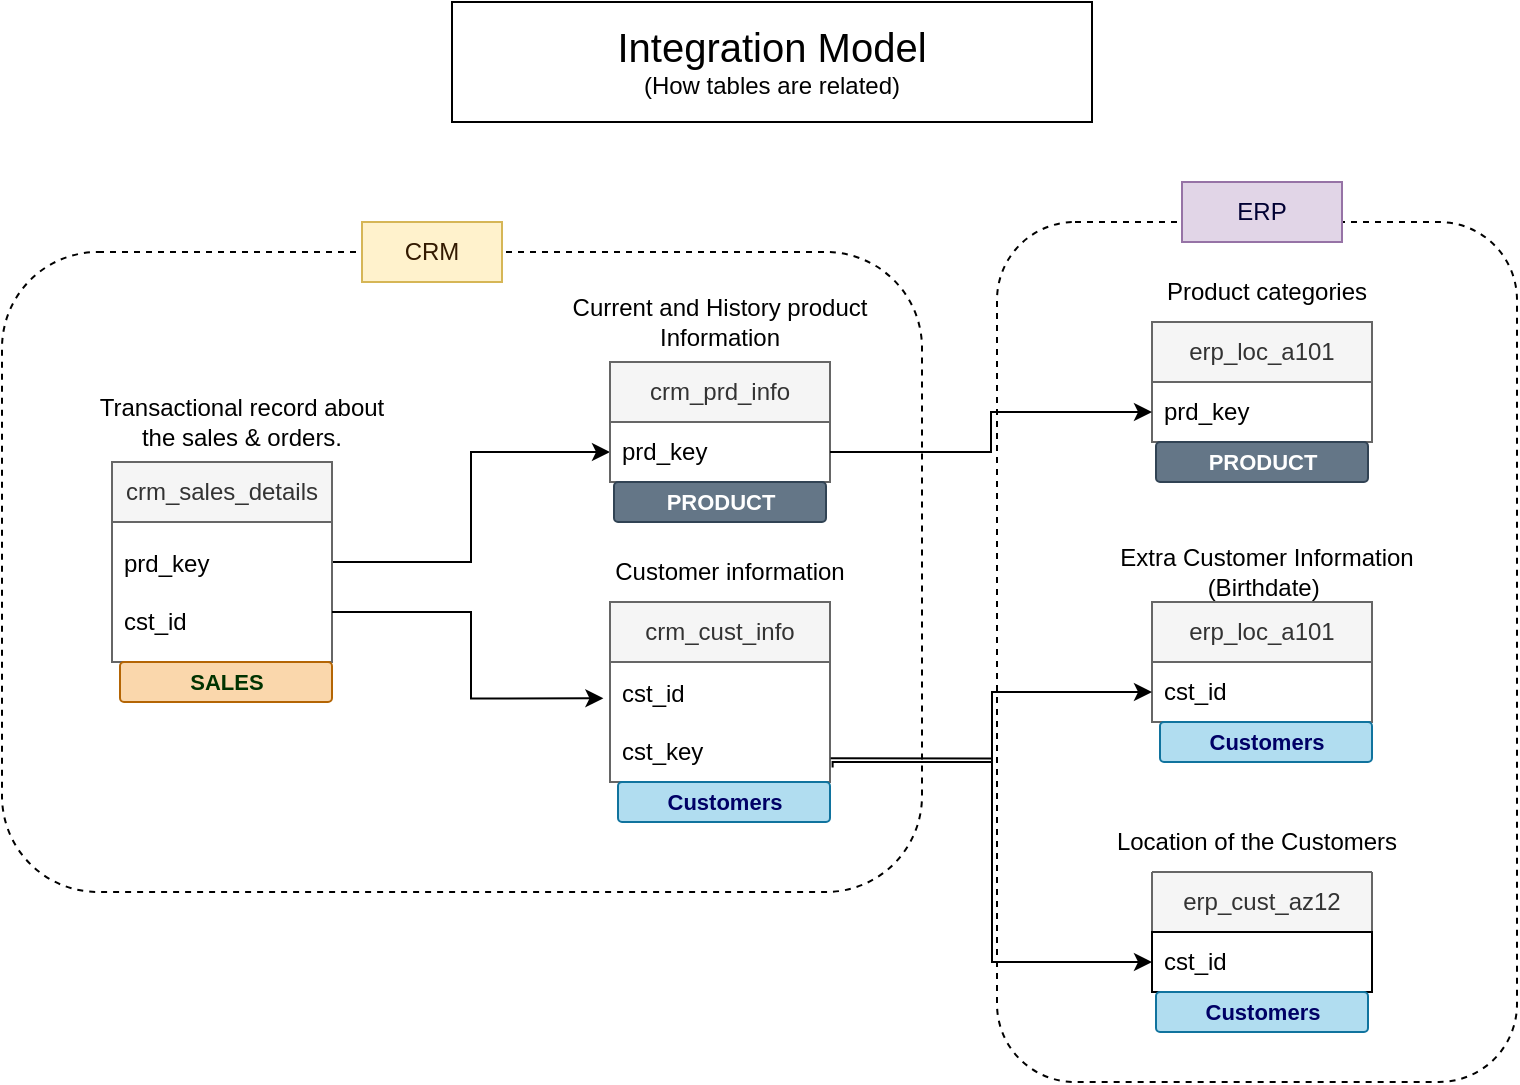 <mxfile version="28.0.4">
  <diagram name="Page-1" id="OUiIlMfPnjmKytO15TMp">
    <mxGraphModel dx="976" dy="638" grid="1" gridSize="10" guides="1" tooltips="1" connect="1" arrows="1" fold="1" page="1" pageScale="1" pageWidth="827" pageHeight="1169" math="0" shadow="0">
      <root>
        <mxCell id="0" />
        <mxCell id="1" parent="0" />
        <mxCell id="gQ8oL-5bkWfbz1OZ3U7p-1" value="&lt;font style=&quot;&quot;&gt;&lt;span style=&quot;font-size: 20px;&quot;&gt;Integration Model &lt;/span&gt;&lt;br&gt;&lt;font&gt;(How tables are related)&lt;/font&gt;&lt;/font&gt;" style="rounded=0;whiteSpace=wrap;html=1;" parent="1" vertex="1">
          <mxGeometry x="275" y="90" width="320" height="60" as="geometry" />
        </mxCell>
        <mxCell id="gQ8oL-5bkWfbz1OZ3U7p-11" style="edgeStyle=orthogonalEdgeStyle;rounded=0;orthogonalLoop=1;jettySize=auto;html=1;exitX=1;exitY=0.5;exitDx=0;exitDy=0;entryX=0;entryY=0.5;entryDx=0;entryDy=0;" parent="1" source="gQ8oL-5bkWfbz1OZ3U7p-2" target="gQ8oL-5bkWfbz1OZ3U7p-7" edge="1">
          <mxGeometry relative="1" as="geometry" />
        </mxCell>
        <mxCell id="gQ8oL-5bkWfbz1OZ3U7p-2" value="crm_sales_details" style="swimlane;fontStyle=0;childLayout=stackLayout;horizontal=1;startSize=30;horizontalStack=0;resizeParent=1;resizeParentMax=0;resizeLast=0;collapsible=1;marginBottom=0;whiteSpace=wrap;html=1;fillColor=#f5f5f5;strokeColor=#666666;fontColor=#333333;verticalAlign=middle;labelBorderColor=none;" parent="1" vertex="1">
          <mxGeometry x="105" y="320" width="110" height="100" as="geometry">
            <mxRectangle x="150" y="190" width="140" height="30" as="alternateBounds" />
          </mxGeometry>
        </mxCell>
        <mxCell id="gQ8oL-5bkWfbz1OZ3U7p-3" value="&lt;span style=&quot;background-color: transparent; color: light-dark(rgb(0, 0, 0), rgb(255, 255, 255));&quot;&gt;prd_key&lt;/span&gt;&lt;div&gt;&lt;span style=&quot;background-color: transparent; color: light-dark(rgb(0, 0, 0), rgb(255, 255, 255));&quot;&gt;&lt;br&gt;cst_id&lt;/span&gt;&lt;/div&gt;" style="text;strokeColor=none;fillColor=none;align=left;verticalAlign=middle;spacingLeft=4;spacingRight=4;overflow=hidden;points=[[0,0.5],[1,0.5]];portConstraint=eastwest;rotatable=0;whiteSpace=wrap;html=1;" parent="gQ8oL-5bkWfbz1OZ3U7p-2" vertex="1">
          <mxGeometry y="30" width="110" height="70" as="geometry" />
        </mxCell>
        <mxCell id="gQ8oL-5bkWfbz1OZ3U7p-6" value="crm_prd_info" style="swimlane;fontStyle=0;childLayout=stackLayout;horizontal=1;startSize=30;horizontalStack=0;resizeParent=1;resizeParentMax=0;resizeLast=0;collapsible=1;marginBottom=0;whiteSpace=wrap;html=1;fillColor=#f5f5f5;strokeColor=#666666;fontColor=#333333;verticalAlign=middle;labelBorderColor=none;" parent="1" vertex="1">
          <mxGeometry x="354" y="270" width="110" height="60" as="geometry">
            <mxRectangle x="150" y="190" width="140" height="30" as="alternateBounds" />
          </mxGeometry>
        </mxCell>
        <mxCell id="gQ8oL-5bkWfbz1OZ3U7p-7" value="&lt;div&gt;&lt;span style=&quot;background-color: transparent; color: light-dark(rgb(0, 0, 0), rgb(255, 255, 255));&quot;&gt;prd_key&lt;/span&gt;&lt;/div&gt;" style="text;strokeColor=none;fillColor=none;align=left;verticalAlign=middle;spacingLeft=4;spacingRight=4;overflow=hidden;points=[[0,0.5],[1,0.5]];portConstraint=eastwest;rotatable=0;whiteSpace=wrap;html=1;" parent="gQ8oL-5bkWfbz1OZ3U7p-6" vertex="1">
          <mxGeometry y="30" width="110" height="30" as="geometry" />
        </mxCell>
        <mxCell id="gQ8oL-5bkWfbz1OZ3U7p-8" value="crm_cust_info" style="swimlane;fontStyle=0;childLayout=stackLayout;horizontal=1;startSize=30;horizontalStack=0;resizeParent=1;resizeParentMax=0;resizeLast=0;collapsible=1;marginBottom=0;whiteSpace=wrap;html=1;fillColor=#f5f5f5;strokeColor=#666666;fontColor=#333333;verticalAlign=middle;labelBorderColor=none;" parent="1" vertex="1">
          <mxGeometry x="354" y="390" width="110" height="90" as="geometry">
            <mxRectangle x="150" y="190" width="140" height="30" as="alternateBounds" />
          </mxGeometry>
        </mxCell>
        <mxCell id="gQ8oL-5bkWfbz1OZ3U7p-9" value="&lt;div&gt;&lt;span style=&quot;background-color: transparent; color: light-dark(rgb(0, 0, 0), rgb(255, 255, 255));&quot;&gt;cst_id&lt;/span&gt;&lt;/div&gt;&lt;div&gt;&lt;span style=&quot;background-color: transparent; color: light-dark(rgb(0, 0, 0), rgb(255, 255, 255));&quot;&gt;&lt;br&gt;&lt;/span&gt;&lt;/div&gt;&lt;div&gt;&lt;span style=&quot;background-color: transparent; color: light-dark(rgb(0, 0, 0), rgb(255, 255, 255));&quot;&gt;cst_key&lt;/span&gt;&lt;/div&gt;" style="text;strokeColor=none;fillColor=none;align=left;verticalAlign=middle;spacingLeft=4;spacingRight=4;overflow=hidden;points=[[0,0.5],[1,0.5]];portConstraint=eastwest;rotatable=0;whiteSpace=wrap;html=1;" parent="gQ8oL-5bkWfbz1OZ3U7p-8" vertex="1">
          <mxGeometry y="30" width="110" height="60" as="geometry" />
        </mxCell>
        <mxCell id="gQ8oL-5bkWfbz1OZ3U7p-12" style="edgeStyle=orthogonalEdgeStyle;rounded=0;orthogonalLoop=1;jettySize=auto;html=1;exitX=1;exitY=0.75;exitDx=0;exitDy=0;entryX=-0.03;entryY=0.303;entryDx=0;entryDy=0;entryPerimeter=0;" parent="1" source="gQ8oL-5bkWfbz1OZ3U7p-2" target="gQ8oL-5bkWfbz1OZ3U7p-9" edge="1">
          <mxGeometry relative="1" as="geometry" />
        </mxCell>
        <mxCell id="gQ8oL-5bkWfbz1OZ3U7p-15" value="erp_cust_az12" style="swimlane;fontStyle=0;childLayout=stackLayout;horizontal=1;startSize=90;horizontalStack=0;resizeParent=1;resizeParentMax=0;resizeLast=0;collapsible=1;marginBottom=0;whiteSpace=wrap;html=1;fillColor=#f5f5f5;strokeColor=#666666;fontColor=#333333;verticalAlign=middle;labelBorderColor=none;direction=west;rotation=0;" parent="1" vertex="1">
          <mxGeometry x="625" y="525" width="110" height="30" as="geometry">
            <mxRectangle x="150" y="190" width="140" height="30" as="alternateBounds" />
          </mxGeometry>
        </mxCell>
        <mxCell id="gQ8oL-5bkWfbz1OZ3U7p-17" value="erp_loc_a101" style="swimlane;fontStyle=0;childLayout=stackLayout;horizontal=1;startSize=30;horizontalStack=0;resizeParent=1;resizeParentMax=0;resizeLast=0;collapsible=1;marginBottom=0;whiteSpace=wrap;html=1;fillColor=#f5f5f5;strokeColor=#666666;fontColor=#333333;verticalAlign=middle;labelBorderColor=none;" parent="1" vertex="1">
          <mxGeometry x="625" y="390" width="110" height="60" as="geometry">
            <mxRectangle x="150" y="190" width="140" height="30" as="alternateBounds" />
          </mxGeometry>
        </mxCell>
        <mxCell id="gQ8oL-5bkWfbz1OZ3U7p-18" value="&lt;div&gt;&lt;span style=&quot;background-color: transparent; color: light-dark(rgb(0, 0, 0), rgb(255, 255, 255));&quot;&gt;cst_id&lt;/span&gt;&lt;/div&gt;" style="text;strokeColor=none;fillColor=none;align=left;verticalAlign=middle;spacingLeft=4;spacingRight=4;overflow=hidden;points=[[0,0.5],[1,0.5]];portConstraint=eastwest;rotatable=0;whiteSpace=wrap;html=1;" parent="gQ8oL-5bkWfbz1OZ3U7p-17" vertex="1">
          <mxGeometry y="30" width="110" height="30" as="geometry" />
        </mxCell>
        <mxCell id="gQ8oL-5bkWfbz1OZ3U7p-19" style="edgeStyle=orthogonalEdgeStyle;rounded=0;orthogonalLoop=1;jettySize=auto;html=1;exitX=1.003;exitY=0.803;exitDx=0;exitDy=0;entryX=0;entryY=0.5;entryDx=0;entryDy=0;exitPerimeter=0;" parent="1" source="gQ8oL-5bkWfbz1OZ3U7p-9" target="gQ8oL-5bkWfbz1OZ3U7p-16" edge="1">
          <mxGeometry relative="1" as="geometry">
            <mxPoint x="505" y="540" as="targetPoint" />
            <mxPoint x="354" y="588" as="sourcePoint" />
            <Array as="points">
              <mxPoint x="545" y="468" />
              <mxPoint x="545" y="570" />
            </Array>
          </mxGeometry>
        </mxCell>
        <mxCell id="gQ8oL-5bkWfbz1OZ3U7p-20" style="edgeStyle=orthogonalEdgeStyle;rounded=0;orthogonalLoop=1;jettySize=auto;html=1;exitX=1.012;exitY=0.879;exitDx=0;exitDy=0;entryX=0;entryY=0.5;entryDx=0;entryDy=0;exitPerimeter=0;" parent="1" source="gQ8oL-5bkWfbz1OZ3U7p-9" target="gQ8oL-5bkWfbz1OZ3U7p-18" edge="1">
          <mxGeometry relative="1" as="geometry">
            <mxPoint x="596" y="627" as="targetPoint" />
            <mxPoint x="435" y="570" as="sourcePoint" />
            <Array as="points">
              <mxPoint x="465" y="470" />
              <mxPoint x="545" y="470" />
              <mxPoint x="545" y="435" />
            </Array>
          </mxGeometry>
        </mxCell>
        <mxCell id="gQ8oL-5bkWfbz1OZ3U7p-16" value="&lt;div&gt;&lt;span style=&quot;background-color: transparent; color: light-dark(rgb(0, 0, 0), rgb(255, 255, 255));&quot;&gt;cst_id&lt;/span&gt;&lt;/div&gt;" style="text;strokeColor=default;fillColor=none;align=left;verticalAlign=middle;spacingLeft=4;spacingRight=4;overflow=hidden;points=[[0,0.5],[1,0.5]];portConstraint=eastwest;rotatable=0;whiteSpace=wrap;html=1;rotation=0;" parent="1" vertex="1">
          <mxGeometry x="625" y="555" width="110" height="30" as="geometry" />
        </mxCell>
        <mxCell id="gQ8oL-5bkWfbz1OZ3U7p-21" value="erp_loc_a101" style="swimlane;fontStyle=0;childLayout=stackLayout;horizontal=1;startSize=30;horizontalStack=0;resizeParent=1;resizeParentMax=0;resizeLast=0;collapsible=1;marginBottom=0;whiteSpace=wrap;html=1;fillColor=#f5f5f5;strokeColor=#666666;fontColor=#333333;verticalAlign=middle;labelBorderColor=none;" parent="1" vertex="1">
          <mxGeometry x="625" y="250" width="110" height="60" as="geometry">
            <mxRectangle x="150" y="190" width="140" height="30" as="alternateBounds" />
          </mxGeometry>
        </mxCell>
        <mxCell id="gQ8oL-5bkWfbz1OZ3U7p-22" value="prd_key" style="text;strokeColor=none;fillColor=none;align=left;verticalAlign=middle;spacingLeft=4;spacingRight=4;overflow=hidden;points=[[0,0.5],[1,0.5]];portConstraint=eastwest;rotatable=0;whiteSpace=wrap;html=1;" parent="gQ8oL-5bkWfbz1OZ3U7p-21" vertex="1">
          <mxGeometry y="30" width="110" height="30" as="geometry" />
        </mxCell>
        <mxCell id="gQ8oL-5bkWfbz1OZ3U7p-13" style="edgeStyle=orthogonalEdgeStyle;rounded=0;orthogonalLoop=1;jettySize=auto;html=1;exitX=1;exitY=0.5;exitDx=0;exitDy=0;entryX=0;entryY=0.5;entryDx=0;entryDy=0;" parent="1" source="gQ8oL-5bkWfbz1OZ3U7p-7" target="gQ8oL-5bkWfbz1OZ3U7p-22" edge="1">
          <mxGeometry relative="1" as="geometry">
            <mxPoint x="605" y="270" as="targetPoint" />
          </mxGeometry>
        </mxCell>
        <mxCell id="gQ8oL-5bkWfbz1OZ3U7p-23" value="Transactional record about the sales &amp;amp; orders." style="text;html=1;align=center;verticalAlign=middle;whiteSpace=wrap;rounded=0;" parent="1" vertex="1">
          <mxGeometry x="90" y="270" width="160" height="60" as="geometry" />
        </mxCell>
        <mxCell id="gQ8oL-5bkWfbz1OZ3U7p-24" value="Current and History product Information" style="text;html=1;align=center;verticalAlign=middle;whiteSpace=wrap;rounded=0;" parent="1" vertex="1">
          <mxGeometry x="329" y="220" width="160" height="60" as="geometry" />
        </mxCell>
        <mxCell id="gQ8oL-5bkWfbz1OZ3U7p-25" value="Customer information" style="text;html=1;align=center;verticalAlign=middle;whiteSpace=wrap;rounded=0;" parent="1" vertex="1">
          <mxGeometry x="339" y="360" width="150" height="30" as="geometry" />
        </mxCell>
        <mxCell id="gQ8oL-5bkWfbz1OZ3U7p-26" value="Location of the Customers" style="text;html=1;align=center;verticalAlign=middle;whiteSpace=wrap;rounded=0;" parent="1" vertex="1">
          <mxGeometry x="595" y="495" width="165" height="30" as="geometry" />
        </mxCell>
        <mxCell id="gQ8oL-5bkWfbz1OZ3U7p-27" value="Extra Customer Information (Birthdate)&amp;nbsp;" style="text;html=1;align=center;verticalAlign=middle;whiteSpace=wrap;rounded=0;" parent="1" vertex="1">
          <mxGeometry x="600" y="360" width="165" height="30" as="geometry" />
        </mxCell>
        <mxCell id="gQ8oL-5bkWfbz1OZ3U7p-28" value="Product categories" style="text;html=1;align=center;verticalAlign=middle;whiteSpace=wrap;rounded=0;" parent="1" vertex="1">
          <mxGeometry x="600" y="220" width="165" height="30" as="geometry" />
        </mxCell>
        <mxCell id="gQ8oL-5bkWfbz1OZ3U7p-29" value="" style="rounded=1;whiteSpace=wrap;html=1;fillColor=none;dashed=1;" parent="1" vertex="1">
          <mxGeometry x="50" y="215" width="460" height="320" as="geometry" />
        </mxCell>
        <mxCell id="gQ8oL-5bkWfbz1OZ3U7p-31" value="CRM" style="rounded=0;whiteSpace=wrap;html=1;fillColor=#fff2cc;strokeColor=#d6b656;fontColor=#331A00;" parent="1" vertex="1">
          <mxGeometry x="230" y="200" width="70" height="30" as="geometry" />
        </mxCell>
        <mxCell id="gQ8oL-5bkWfbz1OZ3U7p-32" value="" style="rounded=1;whiteSpace=wrap;html=1;fillColor=none;dashed=1;" parent="1" vertex="1">
          <mxGeometry x="547.5" y="200" width="260" height="430" as="geometry" />
        </mxCell>
        <mxCell id="gQ8oL-5bkWfbz1OZ3U7p-33" value="ERP" style="rounded=0;whiteSpace=wrap;html=1;fillColor=#e1d5e7;strokeColor=#9673a6;fontColor=#000033;" parent="1" vertex="1">
          <mxGeometry x="640" y="180" width="80" height="30" as="geometry" />
        </mxCell>
        <mxCell id="SoixASBAozyaRcQfEtoJ-1" value="PRODUCT" style="dashed=0;html=1;fillColor=#647687;strokeColor=#314354;align=center;rounded=1;arcSize=10;fontColor=#ffffff;fontStyle=1;fontSize=11;shadow=0" vertex="1" parent="1">
          <mxGeometry x="356" y="330" width="106" height="20" as="geometry" />
        </mxCell>
        <mxCell id="SoixASBAozyaRcQfEtoJ-2" value="PRODUCT" style="dashed=0;html=1;fillColor=#647687;strokeColor=#314354;align=center;rounded=1;arcSize=10;fontColor=#ffffff;fontStyle=1;fontSize=11;shadow=0" vertex="1" parent="1">
          <mxGeometry x="627" y="310" width="106" height="20" as="geometry" />
        </mxCell>
        <mxCell id="SoixASBAozyaRcQfEtoJ-4" value="Customers" style="dashed=0;html=1;fillColor=#b1ddf0;strokeColor=#10739e;align=center;rounded=1;arcSize=10;fontStyle=1;fontSize=11;shadow=0;fontColor=#000066;" vertex="1" parent="1">
          <mxGeometry x="358" y="480" width="106" height="20" as="geometry" />
        </mxCell>
        <mxCell id="SoixASBAozyaRcQfEtoJ-5" value="Customers" style="dashed=0;html=1;fillColor=#b1ddf0;strokeColor=#10739e;align=center;rounded=1;arcSize=10;fontStyle=1;fontSize=11;shadow=0;fontColor=#000066;" vertex="1" parent="1">
          <mxGeometry x="629" y="450" width="106" height="20" as="geometry" />
        </mxCell>
        <mxCell id="SoixASBAozyaRcQfEtoJ-6" value="Customers" style="dashed=0;html=1;fillColor=#b1ddf0;strokeColor=#10739e;align=center;rounded=1;arcSize=10;fontStyle=1;fontSize=11;shadow=0;fontColor=#000066;" vertex="1" parent="1">
          <mxGeometry x="627" y="585" width="106" height="20" as="geometry" />
        </mxCell>
        <mxCell id="SoixASBAozyaRcQfEtoJ-8" value="SALES" style="dashed=0;html=1;fillColor=#fad7ac;strokeColor=#b46504;align=center;rounded=1;arcSize=10;fontStyle=1;fontSize=11;shadow=0;fontColor=#003300;" vertex="1" parent="1">
          <mxGeometry x="109" y="420" width="106" height="20" as="geometry" />
        </mxCell>
      </root>
    </mxGraphModel>
  </diagram>
</mxfile>
